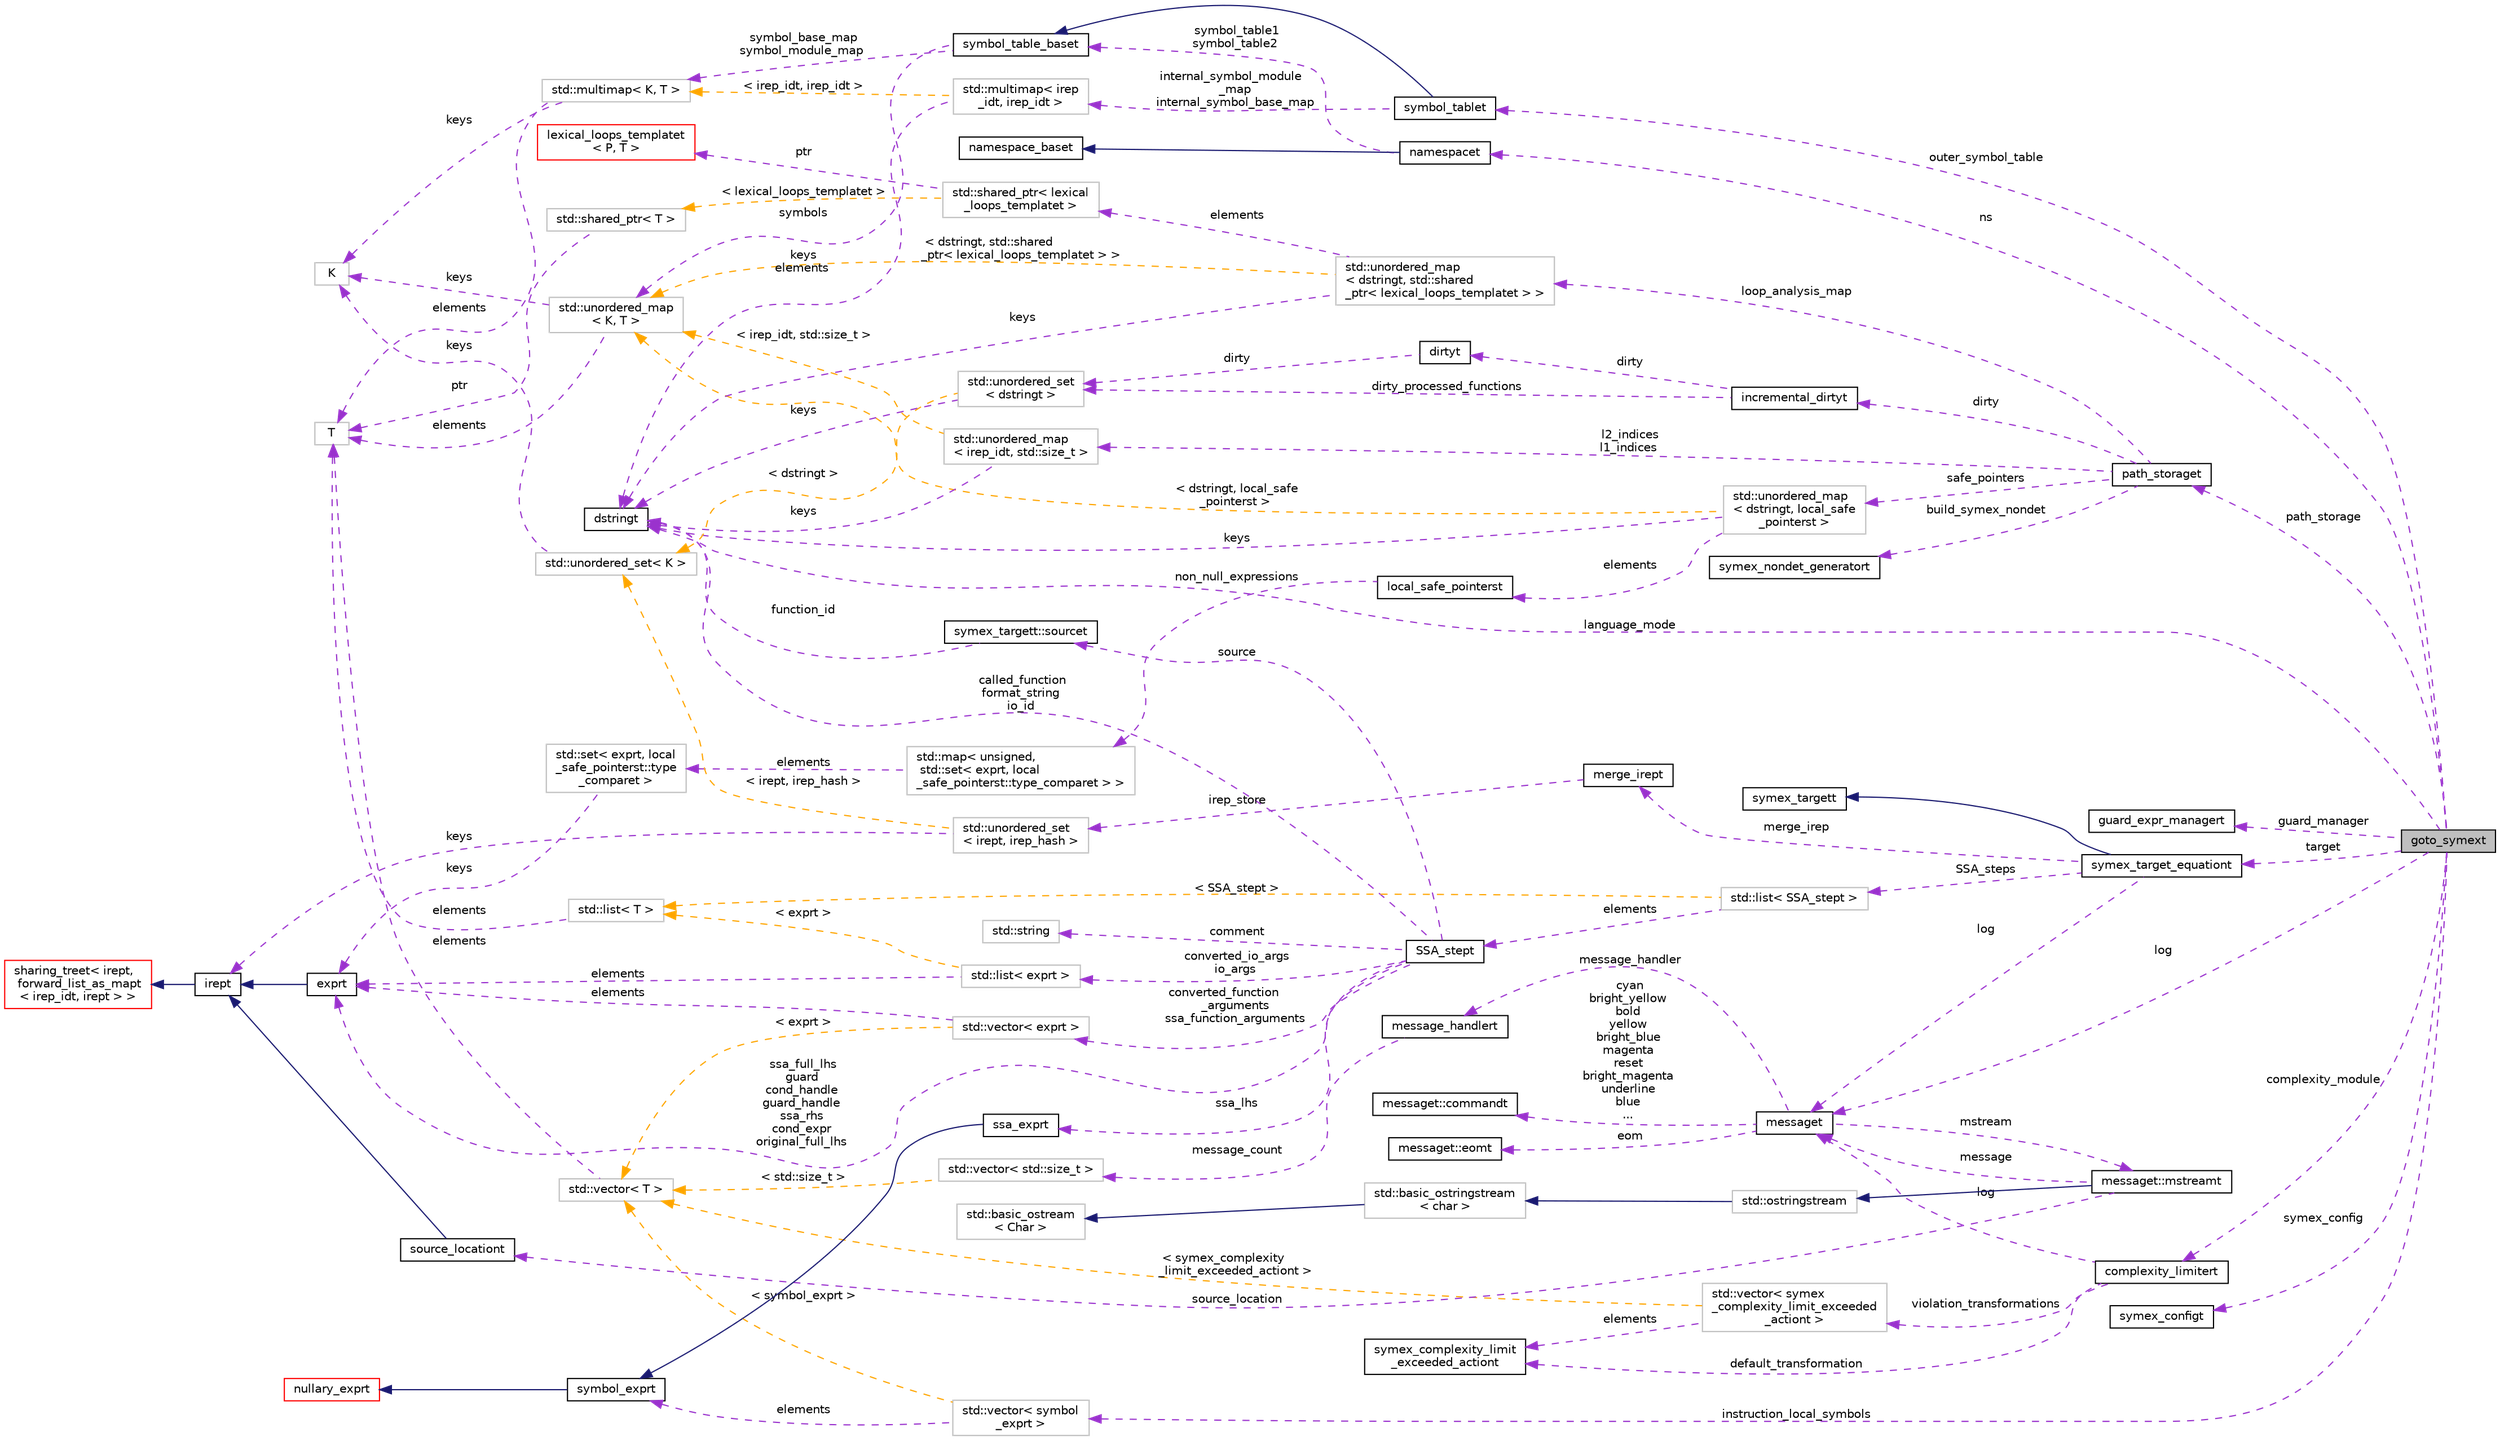 digraph "goto_symext"
{
 // LATEX_PDF_SIZE
  bgcolor="transparent";
  edge [fontname="Helvetica",fontsize="10",labelfontname="Helvetica",labelfontsize="10"];
  node [fontname="Helvetica",fontsize="10",shape=record];
  rankdir="LR";
  Node1 [label="goto_symext",height=0.2,width=0.4,color="black", fillcolor="grey75", style="filled", fontcolor="black",tooltip="The main class for the forward symbolic simulator."];
  Node2 -> Node1 [dir="back",color="darkorchid3",fontsize="10",style="dashed",label=" outer_symbol_table" ,fontname="Helvetica"];
  Node2 [label="symbol_tablet",height=0.2,width=0.4,color="black",URL="$classsymbol__tablet.html",tooltip="The symbol table."];
  Node3 -> Node2 [dir="back",color="midnightblue",fontsize="10",style="solid",fontname="Helvetica"];
  Node3 [label="symbol_table_baset",height=0.2,width=0.4,color="black",URL="$classsymbol__table__baset.html",tooltip="The symbol table base class interface."];
  Node4 -> Node3 [dir="back",color="darkorchid3",fontsize="10",style="dashed",label=" symbol_base_map\nsymbol_module_map" ,fontname="Helvetica"];
  Node4 [label="std::multimap\< K, T \>",height=0.2,width=0.4,color="grey75",tooltip="STL class."];
  Node5 -> Node4 [dir="back",color="darkorchid3",fontsize="10",style="dashed",label=" keys" ,fontname="Helvetica"];
  Node5 [label="K",height=0.2,width=0.4,color="grey75",tooltip=" "];
  Node6 -> Node4 [dir="back",color="darkorchid3",fontsize="10",style="dashed",label=" elements" ,fontname="Helvetica"];
  Node6 [label="T",height=0.2,width=0.4,color="grey75",tooltip=" "];
  Node7 -> Node3 [dir="back",color="darkorchid3",fontsize="10",style="dashed",label=" symbols" ,fontname="Helvetica"];
  Node7 [label="std::unordered_map\l\< K, T \>",height=0.2,width=0.4,color="grey75",tooltip="STL class."];
  Node5 -> Node7 [dir="back",color="darkorchid3",fontsize="10",style="dashed",label=" keys" ,fontname="Helvetica"];
  Node6 -> Node7 [dir="back",color="darkorchid3",fontsize="10",style="dashed",label=" elements" ,fontname="Helvetica"];
  Node8 -> Node2 [dir="back",color="darkorchid3",fontsize="10",style="dashed",label=" internal_symbol_module\l_map\ninternal_symbol_base_map" ,fontname="Helvetica"];
  Node8 [label="std::multimap\< irep\l_idt, irep_idt \>",height=0.2,width=0.4,color="grey75",tooltip=" "];
  Node9 -> Node8 [dir="back",color="darkorchid3",fontsize="10",style="dashed",label=" keys\nelements" ,fontname="Helvetica"];
  Node9 [label="dstringt",height=0.2,width=0.4,color="black",URL="$classdstringt.html",tooltip="dstringt has one field, an unsigned integer no which is an index into a static table of strings."];
  Node4 -> Node8 [dir="back",color="orange",fontsize="10",style="dashed",label=" \< irep_idt, irep_idt \>" ,fontname="Helvetica"];
  Node10 -> Node1 [dir="back",color="darkorchid3",fontsize="10",style="dashed",label=" log" ,fontname="Helvetica"];
  Node10 [label="messaget",height=0.2,width=0.4,color="black",URL="$classmessaget.html",tooltip="Class that provides messages with a built-in verbosity 'level'."];
  Node11 -> Node10 [dir="back",color="darkorchid3",fontsize="10",style="dashed",label=" message_handler" ,fontname="Helvetica"];
  Node11 [label="message_handlert",height=0.2,width=0.4,color="black",URL="$classmessage__handlert.html",tooltip=" "];
  Node12 -> Node11 [dir="back",color="darkorchid3",fontsize="10",style="dashed",label=" message_count" ,fontname="Helvetica"];
  Node12 [label="std::vector\< std::size_t \>",height=0.2,width=0.4,color="grey75",tooltip=" "];
  Node13 -> Node12 [dir="back",color="orange",fontsize="10",style="dashed",label=" \< std::size_t \>" ,fontname="Helvetica"];
  Node13 [label="std::vector\< T \>",height=0.2,width=0.4,color="grey75",tooltip="STL class."];
  Node6 -> Node13 [dir="back",color="darkorchid3",fontsize="10",style="dashed",label=" elements" ,fontname="Helvetica"];
  Node14 -> Node10 [dir="back",color="darkorchid3",fontsize="10",style="dashed",label=" cyan\nbright_yellow\nbold\nyellow\nbright_blue\nmagenta\nreset\nbright_magenta\nunderline\nblue\n..." ,fontname="Helvetica"];
  Node14 [label="messaget::commandt",height=0.2,width=0.4,color="black",URL="$classmessaget_1_1commandt.html",tooltip=" "];
  Node15 -> Node10 [dir="back",color="darkorchid3",fontsize="10",style="dashed",label=" mstream" ,fontname="Helvetica"];
  Node15 [label="messaget::mstreamt",height=0.2,width=0.4,color="black",URL="$classmessaget_1_1mstreamt.html",tooltip=" "];
  Node16 -> Node15 [dir="back",color="midnightblue",fontsize="10",style="solid",fontname="Helvetica"];
  Node16 [label="std::ostringstream",height=0.2,width=0.4,color="grey75",tooltip="STL class."];
  Node17 -> Node16 [dir="back",color="midnightblue",fontsize="10",style="solid",fontname="Helvetica"];
  Node17 [label="std::basic_ostringstream\l\< char \>",height=0.2,width=0.4,color="grey75",tooltip="STL class."];
  Node18 -> Node17 [dir="back",color="midnightblue",fontsize="10",style="solid",fontname="Helvetica"];
  Node18 [label="std::basic_ostream\l\< Char \>",height=0.2,width=0.4,color="grey75",tooltip="STL class."];
  Node10 -> Node15 [dir="back",color="darkorchid3",fontsize="10",style="dashed",label=" message" ,fontname="Helvetica"];
  Node21 -> Node15 [dir="back",color="darkorchid3",fontsize="10",style="dashed",label=" source_location" ,fontname="Helvetica"];
  Node21 [label="source_locationt",height=0.2,width=0.4,color="black",URL="$classsource__locationt.html",tooltip=" "];
  Node22 -> Node21 [dir="back",color="midnightblue",fontsize="10",style="solid",fontname="Helvetica"];
  Node22 [label="irept",height=0.2,width=0.4,color="black",URL="$classirept.html",tooltip="There are a large number of kinds of tree structured or tree-like data in CPROVER."];
  Node23 -> Node22 [dir="back",color="midnightblue",fontsize="10",style="solid",fontname="Helvetica"];
  Node23 [label="sharing_treet\< irept,\l forward_list_as_mapt\l\< irep_idt, irept \> \>",height=0.2,width=0.4,color="red",URL="$classsharing__treet.html",tooltip=" "];
  Node28 -> Node10 [dir="back",color="darkorchid3",fontsize="10",style="dashed",label=" eom" ,fontname="Helvetica"];
  Node28 [label="messaget::eomt",height=0.2,width=0.4,color="black",URL="$classmessaget_1_1eomt.html",tooltip=" "];
  Node29 -> Node1 [dir="back",color="darkorchid3",fontsize="10",style="dashed",label=" path_storage" ,fontname="Helvetica"];
  Node29 [label="path_storaget",height=0.2,width=0.4,color="black",URL="$classpath__storaget.html",tooltip="Storage for symbolic execution paths to be resumed later."];
  Node30 -> Node29 [dir="back",color="darkorchid3",fontsize="10",style="dashed",label=" safe_pointers" ,fontname="Helvetica"];
  Node30 [label="std::unordered_map\l\< dstringt, local_safe\l_pointerst \>",height=0.2,width=0.4,color="grey75",tooltip=" "];
  Node9 -> Node30 [dir="back",color="darkorchid3",fontsize="10",style="dashed",label=" keys" ,fontname="Helvetica"];
  Node31 -> Node30 [dir="back",color="darkorchid3",fontsize="10",style="dashed",label=" elements" ,fontname="Helvetica"];
  Node31 [label="local_safe_pointerst",height=0.2,width=0.4,color="black",URL="$classlocal__safe__pointerst.html",tooltip="A very simple, cheap analysis to determine when dereference operations are trivially guarded by a che..."];
  Node32 -> Node31 [dir="back",color="darkorchid3",fontsize="10",style="dashed",label=" non_null_expressions" ,fontname="Helvetica"];
  Node32 [label="std::map\< unsigned,\l std::set\< exprt, local\l_safe_pointerst::type_comparet \> \>",height=0.2,width=0.4,color="grey75",tooltip=" "];
  Node33 -> Node32 [dir="back",color="darkorchid3",fontsize="10",style="dashed",label=" elements" ,fontname="Helvetica"];
  Node33 [label="std::set\< exprt, local\l_safe_pointerst::type\l_comparet \>",height=0.2,width=0.4,color="grey75",tooltip=" "];
  Node34 -> Node33 [dir="back",color="darkorchid3",fontsize="10",style="dashed",label=" keys" ,fontname="Helvetica"];
  Node34 [label="exprt",height=0.2,width=0.4,color="black",URL="$classexprt.html",tooltip="Base class for all expressions."];
  Node22 -> Node34 [dir="back",color="midnightblue",fontsize="10",style="solid",fontname="Helvetica"];
  Node7 -> Node30 [dir="back",color="orange",fontsize="10",style="dashed",label=" \< dstringt, local_safe\l_pointerst \>" ,fontname="Helvetica"];
  Node37 -> Node29 [dir="back",color="darkorchid3",fontsize="10",style="dashed",label=" dirty" ,fontname="Helvetica"];
  Node37 [label="incremental_dirtyt",height=0.2,width=0.4,color="black",URL="$classincremental__dirtyt.html",tooltip="Wrapper for dirtyt that permits incremental population, ensuring each function is analysed exactly on..."];
  Node38 -> Node37 [dir="back",color="darkorchid3",fontsize="10",style="dashed",label=" dirty_processed_functions" ,fontname="Helvetica"];
  Node38 [label="std::unordered_set\l\< dstringt \>",height=0.2,width=0.4,color="grey75",tooltip=" "];
  Node9 -> Node38 [dir="back",color="darkorchid3",fontsize="10",style="dashed",label=" keys" ,fontname="Helvetica"];
  Node39 -> Node38 [dir="back",color="orange",fontsize="10",style="dashed",label=" \< dstringt \>" ,fontname="Helvetica"];
  Node39 [label="std::unordered_set\< K \>",height=0.2,width=0.4,color="grey75",tooltip="STL class."];
  Node5 -> Node39 [dir="back",color="darkorchid3",fontsize="10",style="dashed",label=" keys" ,fontname="Helvetica"];
  Node40 -> Node37 [dir="back",color="darkorchid3",fontsize="10",style="dashed",label=" dirty" ,fontname="Helvetica"];
  Node40 [label="dirtyt",height=0.2,width=0.4,color="black",URL="$classdirtyt.html",tooltip="Dirty variables are ones which have their address taken so we can't reliably work out where they may ..."];
  Node38 -> Node40 [dir="back",color="darkorchid3",fontsize="10",style="dashed",label=" dirty" ,fontname="Helvetica"];
  Node41 -> Node29 [dir="back",color="darkorchid3",fontsize="10",style="dashed",label=" build_symex_nondet" ,fontname="Helvetica"];
  Node41 [label="symex_nondet_generatort",height=0.2,width=0.4,color="black",URL="$classsymex__nondet__generatort.html",tooltip="Functor generating fresh nondet symbols."];
  Node42 -> Node29 [dir="back",color="darkorchid3",fontsize="10",style="dashed",label=" loop_analysis_map" ,fontname="Helvetica"];
  Node42 [label="std::unordered_map\l\< dstringt, std::shared\l_ptr\< lexical_loops_templatet \> \>",height=0.2,width=0.4,color="grey75",tooltip=" "];
  Node43 -> Node42 [dir="back",color="darkorchid3",fontsize="10",style="dashed",label=" elements" ,fontname="Helvetica"];
  Node43 [label="std::shared_ptr\< lexical\l_loops_templatet \>",height=0.2,width=0.4,color="grey75",tooltip=" "];
  Node44 -> Node43 [dir="back",color="darkorchid3",fontsize="10",style="dashed",label=" ptr" ,fontname="Helvetica"];
  Node44 [label="lexical_loops_templatet\l\< P, T \>",height=0.2,width=0.4,color="red",URL="$classlexical__loops__templatet.html",tooltip="Main driver for working out if a class (normally goto_programt) has any lexical loops."];
  Node49 -> Node43 [dir="back",color="orange",fontsize="10",style="dashed",label=" \< lexical_loops_templatet \>" ,fontname="Helvetica"];
  Node49 [label="std::shared_ptr\< T \>",height=0.2,width=0.4,color="grey75",tooltip="STL class."];
  Node6 -> Node49 [dir="back",color="darkorchid3",fontsize="10",style="dashed",label=" ptr" ,fontname="Helvetica"];
  Node9 -> Node42 [dir="back",color="darkorchid3",fontsize="10",style="dashed",label=" keys" ,fontname="Helvetica"];
  Node7 -> Node42 [dir="back",color="orange",fontsize="10",style="dashed",label=" \< dstringt, std::shared\l_ptr\< lexical_loops_templatet \> \>" ,fontname="Helvetica"];
  Node50 -> Node29 [dir="back",color="darkorchid3",fontsize="10",style="dashed",label=" l2_indices\nl1_indices" ,fontname="Helvetica"];
  Node50 [label="std::unordered_map\l\< irep_idt, std::size_t \>",height=0.2,width=0.4,color="grey75",tooltip=" "];
  Node9 -> Node50 [dir="back",color="darkorchid3",fontsize="10",style="dashed",label=" keys" ,fontname="Helvetica"];
  Node7 -> Node50 [dir="back",color="orange",fontsize="10",style="dashed",label=" \< irep_idt, std::size_t \>" ,fontname="Helvetica"];
  Node51 -> Node1 [dir="back",color="darkorchid3",fontsize="10",style="dashed",label=" guard_manager" ,fontname="Helvetica"];
  Node51 [label="guard_expr_managert",height=0.2,width=0.4,color="black",URL="$structguard__expr__managert.html",tooltip="This is unused by this implementation of guards, but can be used by other implementations of the same..."];
  Node52 -> Node1 [dir="back",color="darkorchid3",fontsize="10",style="dashed",label=" ns" ,fontname="Helvetica"];
  Node52 [label="namespacet",height=0.2,width=0.4,color="black",URL="$classnamespacet.html",tooltip="A namespacet is essentially one or two symbol tables bound together, to allow for symbol lookups in t..."];
  Node53 -> Node52 [dir="back",color="midnightblue",fontsize="10",style="solid",fontname="Helvetica"];
  Node53 [label="namespace_baset",height=0.2,width=0.4,color="black",URL="$classnamespace__baset.html",tooltip="Basic interface for a namespace."];
  Node3 -> Node52 [dir="back",color="darkorchid3",fontsize="10",style="dashed",label=" symbol_table1\nsymbol_table2" ,fontname="Helvetica"];
  Node54 -> Node1 [dir="back",color="darkorchid3",fontsize="10",style="dashed",label=" target" ,fontname="Helvetica"];
  Node54 [label="symex_target_equationt",height=0.2,width=0.4,color="black",URL="$classsymex__target__equationt.html",tooltip="Inheriting the interface of symex_targett this class represents the SSA form of the input program as ..."];
  Node55 -> Node54 [dir="back",color="midnightblue",fontsize="10",style="solid",fontname="Helvetica"];
  Node55 [label="symex_targett",height=0.2,width=0.4,color="black",URL="$classsymex__targett.html",tooltip="The interface of the target container for symbolic execution to record its symbolic steps into."];
  Node10 -> Node54 [dir="back",color="darkorchid3",fontsize="10",style="dashed",label=" log" ,fontname="Helvetica"];
  Node56 -> Node54 [dir="back",color="darkorchid3",fontsize="10",style="dashed",label=" merge_irep" ,fontname="Helvetica"];
  Node56 [label="merge_irept",height=0.2,width=0.4,color="black",URL="$classmerge__irept.html",tooltip=" "];
  Node57 -> Node56 [dir="back",color="darkorchid3",fontsize="10",style="dashed",label=" irep_store" ,fontname="Helvetica"];
  Node57 [label="std::unordered_set\l\< irept, irep_hash \>",height=0.2,width=0.4,color="grey75",tooltip=" "];
  Node22 -> Node57 [dir="back",color="darkorchid3",fontsize="10",style="dashed",label=" keys" ,fontname="Helvetica"];
  Node39 -> Node57 [dir="back",color="orange",fontsize="10",style="dashed",label=" \< irept, irep_hash \>" ,fontname="Helvetica"];
  Node58 -> Node54 [dir="back",color="darkorchid3",fontsize="10",style="dashed",label=" SSA_steps" ,fontname="Helvetica"];
  Node58 [label="std::list\< SSA_stept \>",height=0.2,width=0.4,color="grey75",tooltip=" "];
  Node59 -> Node58 [dir="back",color="darkorchid3",fontsize="10",style="dashed",label=" elements" ,fontname="Helvetica"];
  Node59 [label="SSA_stept",height=0.2,width=0.4,color="black",URL="$class_s_s_a__stept.html",tooltip="Single SSA step in the equation."];
  Node60 -> Node59 [dir="back",color="darkorchid3",fontsize="10",style="dashed",label=" converted_io_args\nio_args" ,fontname="Helvetica"];
  Node60 [label="std::list\< exprt \>",height=0.2,width=0.4,color="grey75",tooltip=" "];
  Node34 -> Node60 [dir="back",color="darkorchid3",fontsize="10",style="dashed",label=" elements" ,fontname="Helvetica"];
  Node61 -> Node60 [dir="back",color="orange",fontsize="10",style="dashed",label=" \< exprt \>" ,fontname="Helvetica"];
  Node61 [label="std::list\< T \>",height=0.2,width=0.4,color="grey75",tooltip="STL class."];
  Node6 -> Node61 [dir="back",color="darkorchid3",fontsize="10",style="dashed",label=" elements" ,fontname="Helvetica"];
  Node62 -> Node59 [dir="back",color="darkorchid3",fontsize="10",style="dashed",label=" ssa_lhs" ,fontname="Helvetica"];
  Node62 [label="ssa_exprt",height=0.2,width=0.4,color="black",URL="$classssa__exprt.html",tooltip="Expression providing an SSA-renamed symbol of expressions."];
  Node63 -> Node62 [dir="back",color="midnightblue",fontsize="10",style="solid",fontname="Helvetica"];
  Node63 [label="symbol_exprt",height=0.2,width=0.4,color="black",URL="$classsymbol__exprt.html",tooltip="Expression to hold a symbol (variable)"];
  Node64 -> Node63 [dir="back",color="midnightblue",fontsize="10",style="solid",fontname="Helvetica"];
  Node64 [label="nullary_exprt",height=0.2,width=0.4,color="red",URL="$classnullary__exprt.html",tooltip="An expression without operands."];
  Node9 -> Node59 [dir="back",color="darkorchid3",fontsize="10",style="dashed",label=" called_function\nformat_string\nio_id" ,fontname="Helvetica"];
  Node66 -> Node59 [dir="back",color="darkorchid3",fontsize="10",style="dashed",label=" comment" ,fontname="Helvetica"];
  Node66 [label="std::string",height=0.2,width=0.4,color="grey75",tooltip="STL class."];
  Node34 -> Node59 [dir="back",color="darkorchid3",fontsize="10",style="dashed",label=" ssa_full_lhs\nguard\ncond_handle\nguard_handle\nssa_rhs\ncond_expr\noriginal_full_lhs" ,fontname="Helvetica"];
  Node68 -> Node59 [dir="back",color="darkorchid3",fontsize="10",style="dashed",label=" source" ,fontname="Helvetica"];
  Node68 [label="symex_targett::sourcet",height=0.2,width=0.4,color="black",URL="$structsymex__targett_1_1sourcet.html",tooltip="Identifies source in the context of symbolic execution."];
  Node9 -> Node68 [dir="back",color="darkorchid3",fontsize="10",style="dashed",label=" function_id" ,fontname="Helvetica"];
  Node69 -> Node59 [dir="back",color="darkorchid3",fontsize="10",style="dashed",label=" converted_function\l_arguments\nssa_function_arguments" ,fontname="Helvetica"];
  Node69 [label="std::vector\< exprt \>",height=0.2,width=0.4,color="grey75",tooltip=" "];
  Node34 -> Node69 [dir="back",color="darkorchid3",fontsize="10",style="dashed",label=" elements" ,fontname="Helvetica"];
  Node13 -> Node69 [dir="back",color="orange",fontsize="10",style="dashed",label=" \< exprt \>" ,fontname="Helvetica"];
  Node61 -> Node58 [dir="back",color="orange",fontsize="10",style="dashed",label=" \< SSA_stept \>" ,fontname="Helvetica"];
  Node70 -> Node1 [dir="back",color="darkorchid3",fontsize="10",style="dashed",label=" instruction_local_symbols" ,fontname="Helvetica"];
  Node70 [label="std::vector\< symbol\l_exprt \>",height=0.2,width=0.4,color="grey75",tooltip=" "];
  Node63 -> Node70 [dir="back",color="darkorchid3",fontsize="10",style="dashed",label=" elements" ,fontname="Helvetica"];
  Node13 -> Node70 [dir="back",color="orange",fontsize="10",style="dashed",label=" \< symbol_exprt \>" ,fontname="Helvetica"];
  Node9 -> Node1 [dir="back",color="darkorchid3",fontsize="10",style="dashed",label=" language_mode" ,fontname="Helvetica"];
  Node71 -> Node1 [dir="back",color="darkorchid3",fontsize="10",style="dashed",label=" complexity_module" ,fontname="Helvetica"];
  Node71 [label="complexity_limitert",height=0.2,width=0.4,color="black",URL="$classcomplexity__limitert.html",tooltip="Symex complexity module."];
  Node72 -> Node71 [dir="back",color="darkorchid3",fontsize="10",style="dashed",label=" default_transformation" ,fontname="Helvetica"];
  Node72 [label="symex_complexity_limit\l_exceeded_actiont",height=0.2,width=0.4,color="black",URL="$classsymex__complexity__limit__exceeded__actiont.html",tooltip="Default heuristic transformation that cancels branches when complexity has been breached."];
  Node10 -> Node71 [dir="back",color="darkorchid3",fontsize="10",style="dashed",label=" log" ,fontname="Helvetica"];
  Node73 -> Node71 [dir="back",color="darkorchid3",fontsize="10",style="dashed",label=" violation_transformations" ,fontname="Helvetica"];
  Node73 [label="std::vector\< symex\l_complexity_limit_exceeded\l_actiont \>",height=0.2,width=0.4,color="grey75",tooltip=" "];
  Node72 -> Node73 [dir="back",color="darkorchid3",fontsize="10",style="dashed",label=" elements" ,fontname="Helvetica"];
  Node13 -> Node73 [dir="back",color="orange",fontsize="10",style="dashed",label=" \< symex_complexity\l_limit_exceeded_actiont \>" ,fontname="Helvetica"];
  Node74 -> Node1 [dir="back",color="darkorchid3",fontsize="10",style="dashed",label=" symex_config" ,fontname="Helvetica"];
  Node74 [label="symex_configt",height=0.2,width=0.4,color="black",URL="$structsymex__configt.html",tooltip="Configuration used for a symbolic execution."];
}
